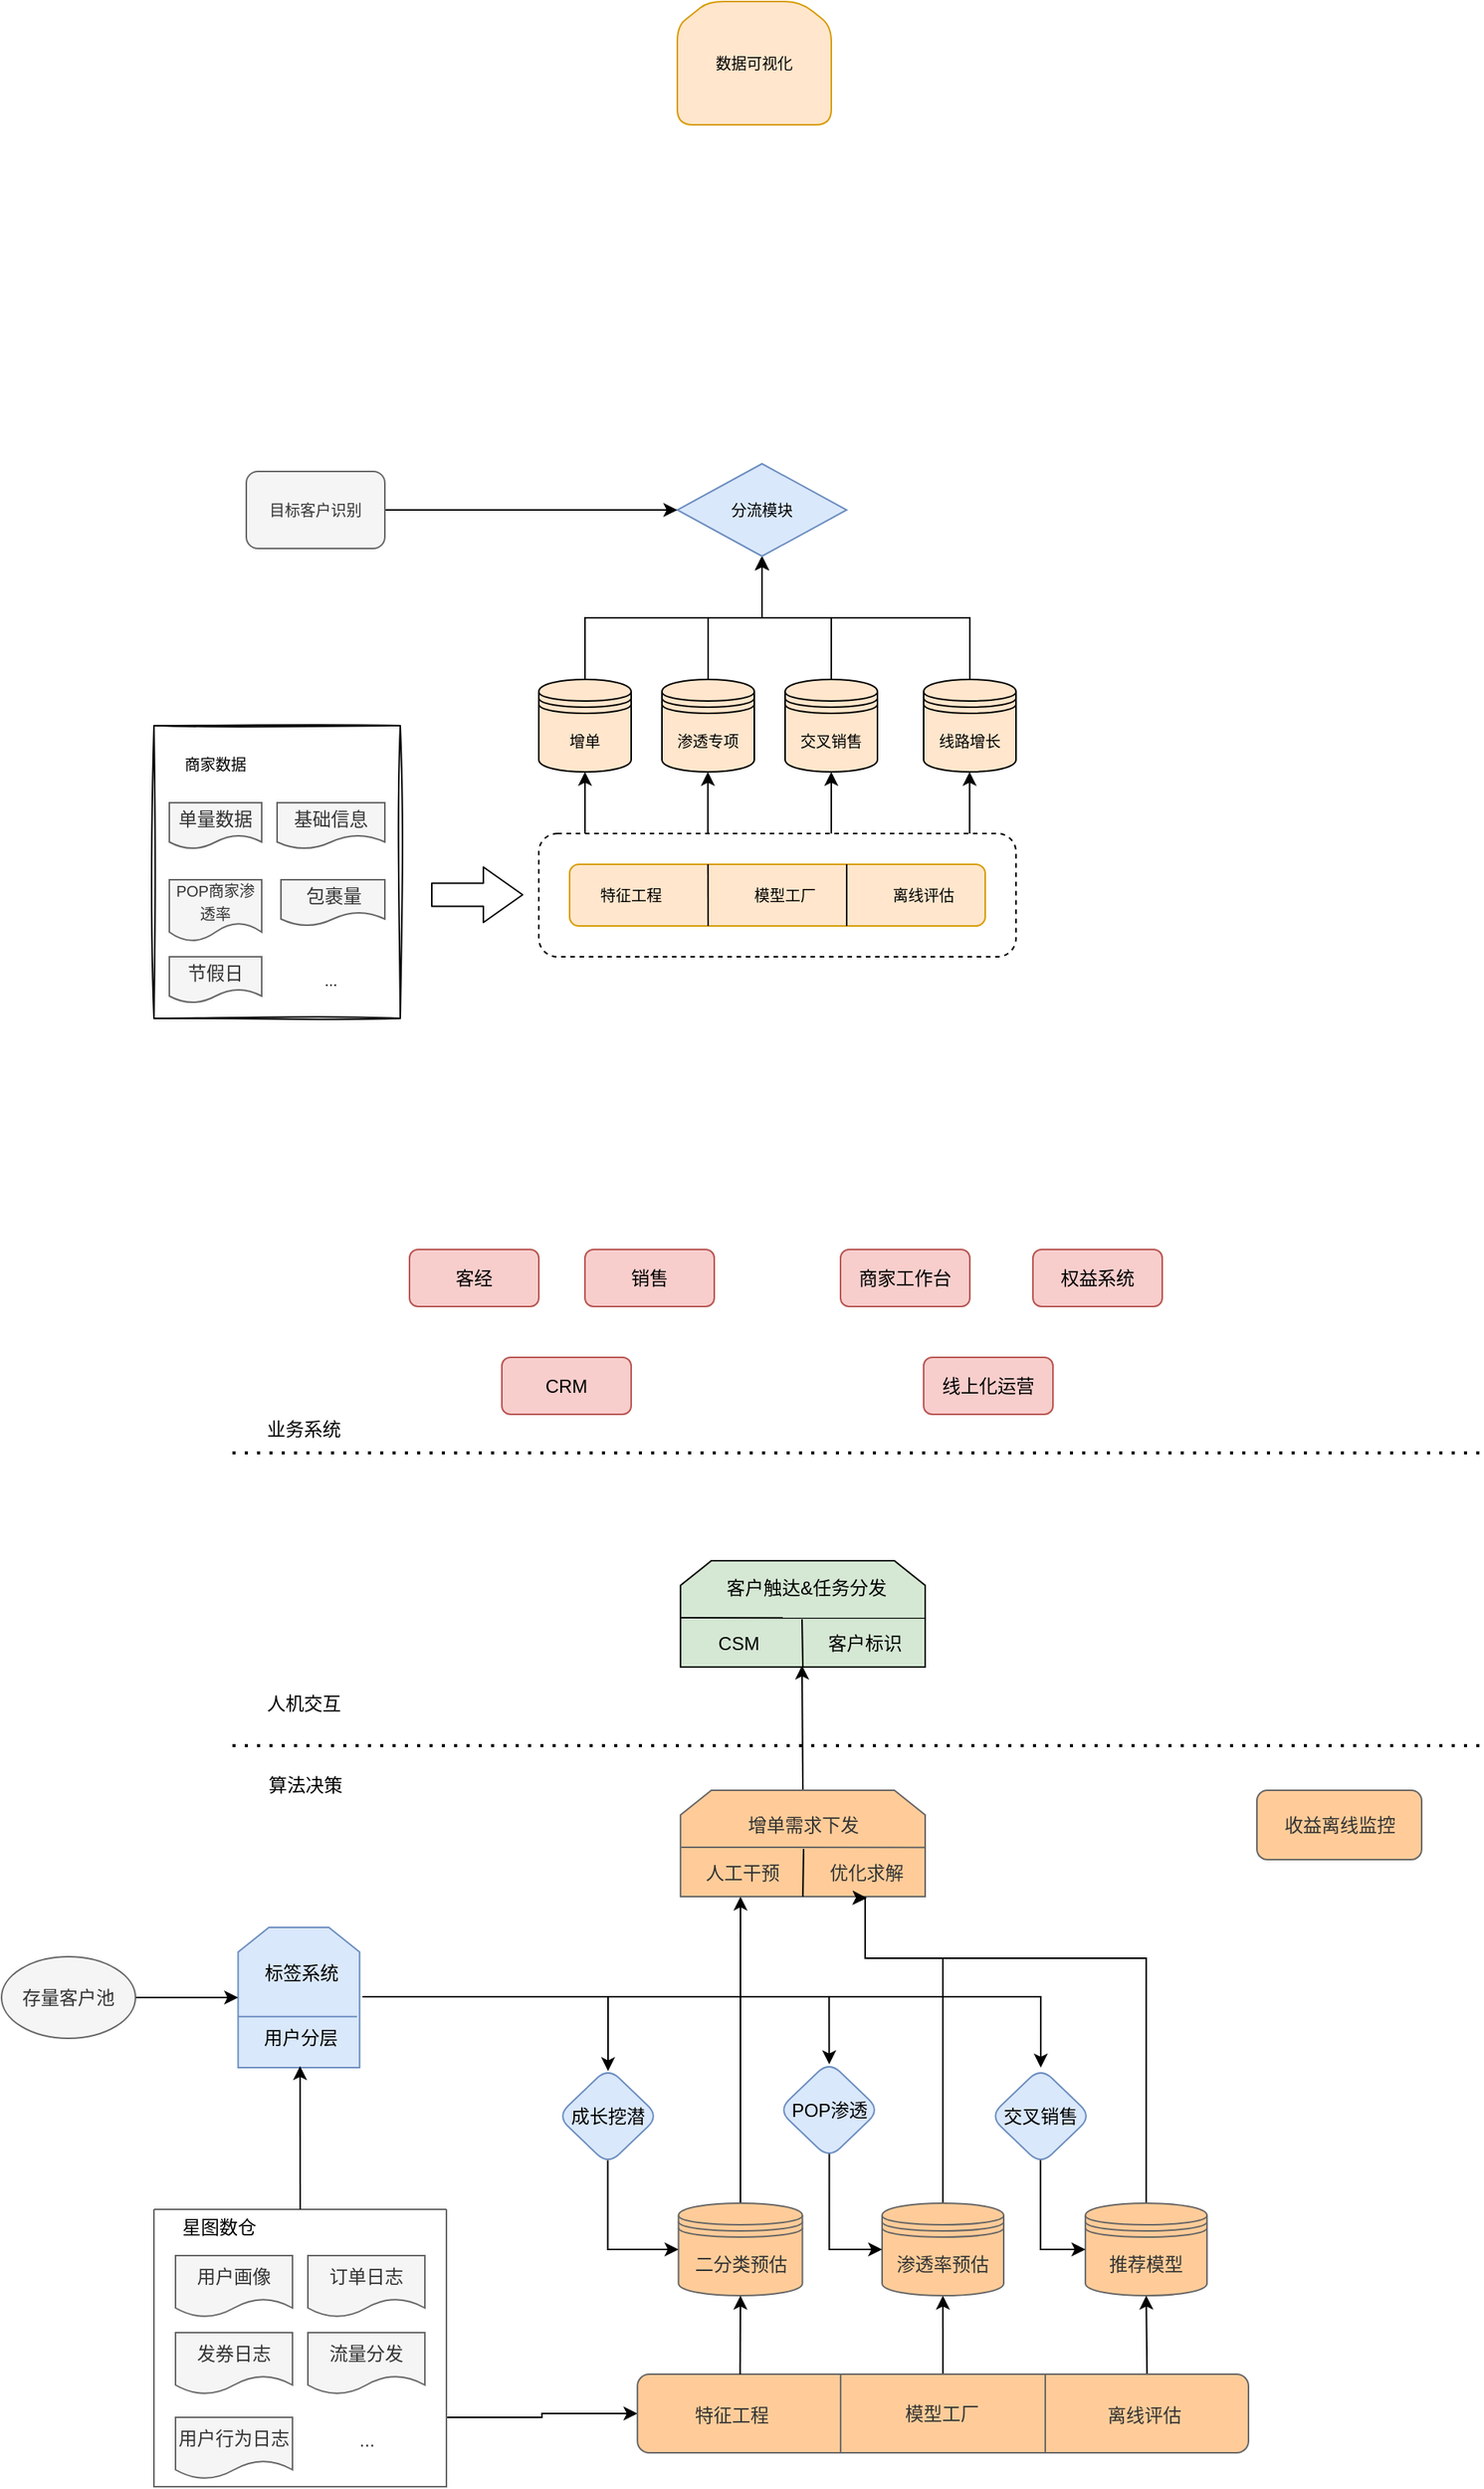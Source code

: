 <mxfile version="20.7.4" type="github">
  <diagram id="52ZfQKwokuSzP9mLPBsB" name="第 1 页">
    <mxGraphModel dx="847" dy="472" grid="1" gridSize="10" guides="1" tooltips="1" connect="1" arrows="1" fold="1" page="1" pageScale="1" pageWidth="827" pageHeight="1169" math="0" shadow="0">
      <root>
        <mxCell id="0" />
        <mxCell id="1" parent="0" />
        <mxCell id="xMCsqhvkA1r1QUdKSH9q-16" value="" style="group" parent="1" vertex="1" connectable="0">
          <mxGeometry x="119" y="500" width="160" height="190" as="geometry" />
        </mxCell>
        <mxCell id="xMCsqhvkA1r1QUdKSH9q-3" value="" style="rounded=0;whiteSpace=wrap;html=1;fillColor=none;sketch=1;" parent="xMCsqhvkA1r1QUdKSH9q-16" vertex="1">
          <mxGeometry width="160" height="190" as="geometry" />
        </mxCell>
        <mxCell id="xMCsqhvkA1r1QUdKSH9q-7" value="单量数据" style="shape=document;whiteSpace=wrap;html=1;boundedLbl=1;fillColor=#f5f5f5;fontColor=#333333;strokeColor=#666666;" parent="xMCsqhvkA1r1QUdKSH9q-16" vertex="1">
          <mxGeometry x="10" y="50" width="60" height="30" as="geometry" />
        </mxCell>
        <mxCell id="xMCsqhvkA1r1QUdKSH9q-8" value="&lt;font style=&quot;font-size: 10px;&quot;&gt;POP商家渗透率&lt;/font&gt;" style="shape=document;whiteSpace=wrap;html=1;boundedLbl=1;fillColor=#f5f5f5;fontColor=#333333;strokeColor=#666666;" parent="xMCsqhvkA1r1QUdKSH9q-16" vertex="1">
          <mxGeometry x="10" y="100" width="60" height="40" as="geometry" />
        </mxCell>
        <mxCell id="xMCsqhvkA1r1QUdKSH9q-9" value="基础信息" style="shape=document;whiteSpace=wrap;html=1;boundedLbl=1;fillColor=#f5f5f5;fontColor=#333333;strokeColor=#666666;" parent="xMCsqhvkA1r1QUdKSH9q-16" vertex="1">
          <mxGeometry x="80" y="50" width="70" height="30" as="geometry" />
        </mxCell>
        <mxCell id="xMCsqhvkA1r1QUdKSH9q-12" value="节假日" style="shape=document;whiteSpace=wrap;html=1;boundedLbl=1;fillColor=#f5f5f5;fontColor=#333333;strokeColor=#666666;" parent="xMCsqhvkA1r1QUdKSH9q-16" vertex="1">
          <mxGeometry x="10" y="150" width="60" height="30" as="geometry" />
        </mxCell>
        <mxCell id="xMCsqhvkA1r1QUdKSH9q-13" value="包裹量" style="shape=document;whiteSpace=wrap;html=1;boundedLbl=1;fillColor=#f5f5f5;fontColor=#333333;strokeColor=#666666;" parent="xMCsqhvkA1r1QUdKSH9q-16" vertex="1">
          <mxGeometry x="82.5" y="100" width="67.5" height="30" as="geometry" />
        </mxCell>
        <mxCell id="xMCsqhvkA1r1QUdKSH9q-14" value="..." style="text;html=1;strokeColor=none;fillColor=none;align=center;verticalAlign=middle;whiteSpace=wrap;rounded=0;sketch=1;fontSize=10;" parent="xMCsqhvkA1r1QUdKSH9q-16" vertex="1">
          <mxGeometry x="85" y="150" width="60" height="30" as="geometry" />
        </mxCell>
        <mxCell id="xMCsqhvkA1r1QUdKSH9q-15" value="商家数据" style="text;html=1;strokeColor=none;fillColor=none;align=center;verticalAlign=middle;whiteSpace=wrap;rounded=0;sketch=1;fontSize=10;" parent="xMCsqhvkA1r1QUdKSH9q-16" vertex="1">
          <mxGeometry x="10" y="10" width="60" height="30" as="geometry" />
        </mxCell>
        <mxCell id="xMCsqhvkA1r1QUdKSH9q-17" value="" style="rounded=1;whiteSpace=wrap;html=1;sketch=0;fontSize=10;fillColor=none;dashed=1;" parent="1" vertex="1">
          <mxGeometry x="369" y="570" width="310" height="80" as="geometry" />
        </mxCell>
        <mxCell id="xMCsqhvkA1r1QUdKSH9q-18" value="" style="rounded=1;whiteSpace=wrap;html=1;sketch=0;fontSize=10;fillColor=#ffe6cc;strokeColor=#d79b00;" parent="1" vertex="1">
          <mxGeometry x="389" y="590" width="270" height="40" as="geometry" />
        </mxCell>
        <mxCell id="xMCsqhvkA1r1QUdKSH9q-20" value="" style="endArrow=none;html=1;rounded=0;fontSize=10;entryX=0.333;entryY=0;entryDx=0;entryDy=0;entryPerimeter=0;" parent="1" target="xMCsqhvkA1r1QUdKSH9q-18" edge="1">
          <mxGeometry width="50" height="50" relative="1" as="geometry">
            <mxPoint x="479" y="630" as="sourcePoint" />
            <mxPoint x="459" y="450" as="targetPoint" />
          </mxGeometry>
        </mxCell>
        <mxCell id="xMCsqhvkA1r1QUdKSH9q-21" value="" style="endArrow=none;html=1;rounded=0;fontSize=10;entryX=0.25;entryY=0;entryDx=0;entryDy=0;exitX=0.25;exitY=1;exitDx=0;exitDy=0;" parent="1" edge="1">
          <mxGeometry width="50" height="50" relative="1" as="geometry">
            <mxPoint x="569" y="630" as="sourcePoint" />
            <mxPoint x="569" y="590" as="targetPoint" />
          </mxGeometry>
        </mxCell>
        <mxCell id="xMCsqhvkA1r1QUdKSH9q-22" value="特征工程" style="text;html=1;strokeColor=none;fillColor=none;align=center;verticalAlign=middle;whiteSpace=wrap;rounded=0;dashed=1;sketch=0;fontSize=10;" parent="1" vertex="1">
          <mxGeometry x="399" y="595" width="60" height="30" as="geometry" />
        </mxCell>
        <mxCell id="xMCsqhvkA1r1QUdKSH9q-23" value="模型工厂" style="text;html=1;strokeColor=none;fillColor=none;align=center;verticalAlign=middle;whiteSpace=wrap;rounded=0;dashed=1;sketch=0;fontSize=10;" parent="1" vertex="1">
          <mxGeometry x="499" y="595" width="60" height="30" as="geometry" />
        </mxCell>
        <mxCell id="xMCsqhvkA1r1QUdKSH9q-24" value="离线评估" style="text;html=1;strokeColor=none;fillColor=none;align=center;verticalAlign=middle;whiteSpace=wrap;rounded=0;dashed=1;sketch=0;fontSize=10;" parent="1" vertex="1">
          <mxGeometry x="589" y="595" width="60" height="30" as="geometry" />
        </mxCell>
        <mxCell id="xMCsqhvkA1r1QUdKSH9q-43" style="edgeStyle=orthogonalEdgeStyle;rounded=0;orthogonalLoop=1;jettySize=auto;html=1;exitX=0.5;exitY=0;exitDx=0;exitDy=0;entryX=0.5;entryY=1;entryDx=0;entryDy=0;fontSize=10;" parent="1" source="xMCsqhvkA1r1QUdKSH9q-26" target="xMCsqhvkA1r1QUdKSH9q-30" edge="1">
          <mxGeometry relative="1" as="geometry" />
        </mxCell>
        <mxCell id="xMCsqhvkA1r1QUdKSH9q-26" value="增单" style="shape=datastore;whiteSpace=wrap;html=1;rounded=0;sketch=0;fontSize=10;fillColor=#ffe6cc;strokeColor=#000000;" parent="1" vertex="1">
          <mxGeometry x="369" y="470" width="60" height="60" as="geometry" />
        </mxCell>
        <mxCell id="xMCsqhvkA1r1QUdKSH9q-44" style="edgeStyle=orthogonalEdgeStyle;rounded=0;orthogonalLoop=1;jettySize=auto;html=1;exitX=0.5;exitY=0;exitDx=0;exitDy=0;fontSize=10;entryX=0.5;entryY=1;entryDx=0;entryDy=0;" parent="1" source="xMCsqhvkA1r1QUdKSH9q-27" target="xMCsqhvkA1r1QUdKSH9q-30" edge="1">
          <mxGeometry relative="1" as="geometry">
            <mxPoint x="519" y="390" as="targetPoint" />
          </mxGeometry>
        </mxCell>
        <mxCell id="xMCsqhvkA1r1QUdKSH9q-27" value="渗透专项" style="shape=datastore;whiteSpace=wrap;html=1;rounded=0;sketch=0;fontSize=10;fillColor=#ffe6cc;strokeColor=#000000;" parent="1" vertex="1">
          <mxGeometry x="449" y="470" width="60" height="60" as="geometry" />
        </mxCell>
        <mxCell id="xMCsqhvkA1r1QUdKSH9q-45" style="edgeStyle=orthogonalEdgeStyle;rounded=0;orthogonalLoop=1;jettySize=auto;html=1;exitX=0.5;exitY=0;exitDx=0;exitDy=0;entryX=0.5;entryY=1;entryDx=0;entryDy=0;fontSize=10;" parent="1" source="xMCsqhvkA1r1QUdKSH9q-28" target="xMCsqhvkA1r1QUdKSH9q-30" edge="1">
          <mxGeometry relative="1" as="geometry" />
        </mxCell>
        <mxCell id="xMCsqhvkA1r1QUdKSH9q-28" value="交叉销售" style="shape=datastore;whiteSpace=wrap;html=1;rounded=0;sketch=0;fontSize=10;fillColor=#ffe6cc;strokeColor=#000000;" parent="1" vertex="1">
          <mxGeometry x="529" y="470" width="60" height="60" as="geometry" />
        </mxCell>
        <mxCell id="xMCsqhvkA1r1QUdKSH9q-46" style="edgeStyle=orthogonalEdgeStyle;rounded=0;orthogonalLoop=1;jettySize=auto;html=1;exitX=0.5;exitY=0;exitDx=0;exitDy=0;entryX=0.5;entryY=1;entryDx=0;entryDy=0;fontSize=10;" parent="1" source="xMCsqhvkA1r1QUdKSH9q-29" target="xMCsqhvkA1r1QUdKSH9q-30" edge="1">
          <mxGeometry relative="1" as="geometry" />
        </mxCell>
        <mxCell id="xMCsqhvkA1r1QUdKSH9q-29" value="线路增长" style="shape=datastore;whiteSpace=wrap;html=1;rounded=0;sketch=0;fontSize=10;fillColor=#ffe6cc;strokeColor=#000000;" parent="1" vertex="1">
          <mxGeometry x="619" y="470" width="60" height="60" as="geometry" />
        </mxCell>
        <mxCell id="xMCsqhvkA1r1QUdKSH9q-30" value="分流模块" style="rhombus;whiteSpace=wrap;html=1;rounded=0;sketch=0;fontSize=10;fillColor=#dae8fc;strokeColor=#6c8ebf;" parent="1" vertex="1">
          <mxGeometry x="459" y="330" width="110" height="60" as="geometry" />
        </mxCell>
        <mxCell id="xMCsqhvkA1r1QUdKSH9q-42" value="数据可视化" style="shape=loopLimit;whiteSpace=wrap;html=1;rounded=1;sketch=0;fontSize=10;fillColor=#ffe6cc;strokeColor=#d79b00;" parent="1" vertex="1">
          <mxGeometry x="459" y="30" width="100" height="80" as="geometry" />
        </mxCell>
        <mxCell id="xMCsqhvkA1r1QUdKSH9q-60" value="" style="endArrow=classic;html=1;sketch=0;fontSize=10;entryX=0.5;entryY=1;entryDx=0;entryDy=0;" parent="1" target="xMCsqhvkA1r1QUdKSH9q-26" edge="1">
          <mxGeometry width="50" height="50" relative="1" as="geometry">
            <mxPoint x="399" y="570" as="sourcePoint" />
            <mxPoint x="369" y="460" as="targetPoint" />
          </mxGeometry>
        </mxCell>
        <mxCell id="xMCsqhvkA1r1QUdKSH9q-61" value="" style="endArrow=classic;html=1;sketch=0;fontSize=10;entryX=0.5;entryY=1;entryDx=0;entryDy=0;" parent="1" edge="1">
          <mxGeometry width="50" height="50" relative="1" as="geometry">
            <mxPoint x="478.84" y="570" as="sourcePoint" />
            <mxPoint x="478.84" y="530" as="targetPoint" />
          </mxGeometry>
        </mxCell>
        <mxCell id="xMCsqhvkA1r1QUdKSH9q-62" value="" style="endArrow=classic;html=1;sketch=0;fontSize=10;entryX=0.5;entryY=1;entryDx=0;entryDy=0;" parent="1" edge="1">
          <mxGeometry width="50" height="50" relative="1" as="geometry">
            <mxPoint x="559.0" y="570" as="sourcePoint" />
            <mxPoint x="559.0" y="530" as="targetPoint" />
          </mxGeometry>
        </mxCell>
        <mxCell id="xMCsqhvkA1r1QUdKSH9q-63" value="" style="endArrow=classic;html=1;sketch=0;fontSize=10;entryX=0.5;entryY=1;entryDx=0;entryDy=0;" parent="1" edge="1">
          <mxGeometry width="50" height="50" relative="1" as="geometry">
            <mxPoint x="648.84" y="570" as="sourcePoint" />
            <mxPoint x="648.84" y="530" as="targetPoint" />
          </mxGeometry>
        </mxCell>
        <mxCell id="xMCsqhvkA1r1QUdKSH9q-64" value="" style="shape=flexArrow;endArrow=classic;html=1;sketch=0;fontSize=10;width=15;endSize=8.167;" parent="1" edge="1">
          <mxGeometry width="50" height="50" relative="1" as="geometry">
            <mxPoint x="299" y="609.75" as="sourcePoint" />
            <mxPoint x="359" y="609.75" as="targetPoint" />
          </mxGeometry>
        </mxCell>
        <mxCell id="xMCsqhvkA1r1QUdKSH9q-68" style="edgeStyle=none;sketch=0;orthogonalLoop=1;jettySize=auto;html=1;exitX=1;exitY=0.5;exitDx=0;exitDy=0;entryX=0;entryY=0.5;entryDx=0;entryDy=0;fontSize=10;" parent="1" source="xMCsqhvkA1r1QUdKSH9q-67" target="xMCsqhvkA1r1QUdKSH9q-30" edge="1">
          <mxGeometry relative="1" as="geometry" />
        </mxCell>
        <mxCell id="xMCsqhvkA1r1QUdKSH9q-67" value="目标客户识别" style="rounded=1;whiteSpace=wrap;html=1;sketch=0;fontSize=10;fillColor=#f5f5f5;strokeColor=#666666;fontColor=#333333;" parent="1" vertex="1">
          <mxGeometry x="179" y="335" width="90" height="50" as="geometry" />
        </mxCell>
        <mxCell id="-uwJ-fm3wnrBint52j6f-3" style="edgeStyle=orthogonalEdgeStyle;rounded=0;orthogonalLoop=1;jettySize=auto;html=1;exitX=1;exitY=0.75;exitDx=0;exitDy=0;entryX=0;entryY=0.5;entryDx=0;entryDy=0;strokeWidth=1;" edge="1" parent="1" source="-uwJ-fm3wnrBint52j6f-5" target="-uwJ-fm3wnrBint52j6f-65">
          <mxGeometry relative="1" as="geometry" />
        </mxCell>
        <mxCell id="-uwJ-fm3wnrBint52j6f-5" value="" style="swimlane;startSize=0;rounded=1;arcSize=38;fillColor=#f5f5f5;fontColor=#333333;strokeColor=#666666;" vertex="1" parent="1">
          <mxGeometry x="119.0" y="1463" width="190" height="180" as="geometry">
            <mxRectangle x="60" y="825" width="50" height="40" as="alternateBounds" />
          </mxGeometry>
        </mxCell>
        <mxCell id="-uwJ-fm3wnrBint52j6f-6" value="用户画像" style="shape=document;whiteSpace=wrap;html=1;boundedLbl=1;rounded=1;fillColor=#f5f5f5;fontColor=#333333;strokeColor=#666666;" vertex="1" parent="-uwJ-fm3wnrBint52j6f-5">
          <mxGeometry x="14" y="30" width="76" height="40" as="geometry" />
        </mxCell>
        <mxCell id="-uwJ-fm3wnrBint52j6f-7" value="订单日志" style="shape=document;whiteSpace=wrap;html=1;boundedLbl=1;rounded=1;fillColor=#f5f5f5;fontColor=#333333;strokeColor=#666666;" vertex="1" parent="-uwJ-fm3wnrBint52j6f-5">
          <mxGeometry x="100" y="30" width="76" height="40" as="geometry" />
        </mxCell>
        <mxCell id="-uwJ-fm3wnrBint52j6f-8" value="发券日志" style="shape=document;whiteSpace=wrap;html=1;boundedLbl=1;rounded=1;fillColor=#f5f5f5;fontColor=#333333;strokeColor=#666666;" vertex="1" parent="-uwJ-fm3wnrBint52j6f-5">
          <mxGeometry x="14" y="80" width="76" height="40" as="geometry" />
        </mxCell>
        <mxCell id="-uwJ-fm3wnrBint52j6f-9" value="流量分发" style="shape=document;whiteSpace=wrap;html=1;boundedLbl=1;rounded=1;fillColor=#f5f5f5;fontColor=#333333;strokeColor=#666666;" vertex="1" parent="-uwJ-fm3wnrBint52j6f-5">
          <mxGeometry x="100" y="80" width="76" height="40" as="geometry" />
        </mxCell>
        <mxCell id="-uwJ-fm3wnrBint52j6f-10" value="用户行为日志" style="shape=document;whiteSpace=wrap;html=1;boundedLbl=1;rounded=1;fillColor=#f5f5f5;fontColor=#333333;strokeColor=#666666;" vertex="1" parent="-uwJ-fm3wnrBint52j6f-5">
          <mxGeometry x="14" y="135" width="76" height="40" as="geometry" />
        </mxCell>
        <mxCell id="-uwJ-fm3wnrBint52j6f-11" value="..." style="text;html=1;align=center;verticalAlign=middle;resizable=0;points=[];autosize=1;strokeColor=none;fillColor=none;fontColor=#333333;" vertex="1" parent="-uwJ-fm3wnrBint52j6f-5">
          <mxGeometry x="123" y="135" width="30" height="30" as="geometry" />
        </mxCell>
        <mxCell id="-uwJ-fm3wnrBint52j6f-12" value="收益离线监控" style="rounded=1;whiteSpace=wrap;html=1;fillColor=#FFCC99;fontColor=#333333;strokeColor=#666666;" vertex="1" parent="1">
          <mxGeometry x="835.5" y="1191" width="107" height="45" as="geometry" />
        </mxCell>
        <mxCell id="-uwJ-fm3wnrBint52j6f-103" style="edgeStyle=orthogonalEdgeStyle;rounded=0;orthogonalLoop=1;jettySize=auto;html=1;exitX=0.5;exitY=0;exitDx=0;exitDy=0;entryX=0.492;entryY=1;entryDx=0;entryDy=0;entryPerimeter=0;" edge="1" parent="1" source="-uwJ-fm3wnrBint52j6f-17" target="-uwJ-fm3wnrBint52j6f-64">
          <mxGeometry relative="1" as="geometry" />
        </mxCell>
        <mxCell id="-uwJ-fm3wnrBint52j6f-17" value="二分类预估" style="shape=datastore;whiteSpace=wrap;html=1;rounded=1;glass=0;sketch=0;strokeWidth=1;fillColor=#FFCC99;fontColor=#333333;strokeColor=#666666;" vertex="1" parent="1">
          <mxGeometry x="459.75" y="1459" width="80.5" height="60" as="geometry" />
        </mxCell>
        <mxCell id="-uwJ-fm3wnrBint52j6f-19" value="客经" style="rounded=1;whiteSpace=wrap;html=1;glass=0;sketch=0;strokeWidth=1;fillColor=#f8cecc;strokeColor=#b85450;" vertex="1" parent="1">
          <mxGeometry x="285" y="840" width="84" height="37" as="geometry" />
        </mxCell>
        <mxCell id="-uwJ-fm3wnrBint52j6f-20" value="" style="shape=loopLimit;whiteSpace=wrap;html=1;rounded=0;sketch=0;size=20;fillColor=#dae8fc;strokeColor=#6c8ebf;" vertex="1" parent="1">
          <mxGeometry x="173.69" y="1280" width="78.92" height="91" as="geometry" />
        </mxCell>
        <mxCell id="-uwJ-fm3wnrBint52j6f-93" style="edgeStyle=orthogonalEdgeStyle;rounded=0;orthogonalLoop=1;jettySize=auto;html=1;exitX=1;exitY=1;exitDx=0;exitDy=0;entryX=0.5;entryY=0;entryDx=0;entryDy=0;" edge="1" parent="1" source="-uwJ-fm3wnrBint52j6f-22" target="-uwJ-fm3wnrBint52j6f-86">
          <mxGeometry relative="1" as="geometry">
            <Array as="points">
              <mxPoint x="695" y="1325" />
            </Array>
          </mxGeometry>
        </mxCell>
        <mxCell id="-uwJ-fm3wnrBint52j6f-99" style="edgeStyle=orthogonalEdgeStyle;rounded=0;orthogonalLoop=1;jettySize=auto;html=1;exitX=1;exitY=1;exitDx=0;exitDy=0;entryX=0.5;entryY=0.036;entryDx=0;entryDy=0;entryPerimeter=0;" edge="1" parent="1" source="-uwJ-fm3wnrBint52j6f-22" target="-uwJ-fm3wnrBint52j6f-85">
          <mxGeometry relative="1" as="geometry">
            <Array as="points">
              <mxPoint x="414" y="1325" />
            </Array>
          </mxGeometry>
        </mxCell>
        <mxCell id="-uwJ-fm3wnrBint52j6f-100" style="edgeStyle=orthogonalEdgeStyle;rounded=0;orthogonalLoop=1;jettySize=auto;html=1;exitX=1;exitY=1;exitDx=0;exitDy=0;entryX=0.501;entryY=0.029;entryDx=0;entryDy=0;entryPerimeter=0;" edge="1" parent="1" source="-uwJ-fm3wnrBint52j6f-22" target="-uwJ-fm3wnrBint52j6f-84">
          <mxGeometry relative="1" as="geometry">
            <Array as="points">
              <mxPoint x="558" y="1325" />
            </Array>
          </mxGeometry>
        </mxCell>
        <mxCell id="-uwJ-fm3wnrBint52j6f-22" value="标签系统" style="text;html=1;strokeColor=none;fillColor=none;align=center;verticalAlign=middle;whiteSpace=wrap;rounded=0;sketch=0;" vertex="1" parent="1">
          <mxGeometry x="174.61" y="1295" width="80" height="30" as="geometry" />
        </mxCell>
        <mxCell id="-uwJ-fm3wnrBint52j6f-23" value="" style="endArrow=none;html=1;rounded=0;exitX=-0.01;exitY=0.572;exitDx=0;exitDy=0;exitPerimeter=0;fillColor=#dae8fc;strokeColor=#6c8ebf;" edge="1" parent="1">
          <mxGeometry width="50" height="50" relative="1" as="geometry">
            <mxPoint x="173.4" y="1337.9" as="sourcePoint" />
            <mxPoint x="250.9" y="1337.9" as="targetPoint" />
          </mxGeometry>
        </mxCell>
        <mxCell id="-uwJ-fm3wnrBint52j6f-24" value="用户分层" style="text;html=1;align=center;verticalAlign=middle;resizable=0;points=[];autosize=1;strokeColor=none;fillColor=none;" vertex="1" parent="1">
          <mxGeometry x="179.11" y="1337" width="70" height="30" as="geometry" />
        </mxCell>
        <mxCell id="-uwJ-fm3wnrBint52j6f-25" value="" style="endArrow=classic;html=1;rounded=0;strokeWidth=1;exitX=0.5;exitY=0;exitDx=0;exitDy=0;" edge="1" parent="1" source="-uwJ-fm3wnrBint52j6f-5">
          <mxGeometry width="50" height="50" relative="1" as="geometry">
            <mxPoint x="310.92" y="1292" as="sourcePoint" />
            <mxPoint x="213.92" y="1370" as="targetPoint" />
          </mxGeometry>
        </mxCell>
        <mxCell id="-uwJ-fm3wnrBint52j6f-53" value="" style="endArrow=none;dashed=1;html=1;dashPattern=1 3;strokeWidth=2;rounded=0;" edge="1" parent="1">
          <mxGeometry width="50" height="50" relative="1" as="geometry">
            <mxPoint x="170" y="1162" as="sourcePoint" />
            <mxPoint x="980" y="1162" as="targetPoint" />
          </mxGeometry>
        </mxCell>
        <mxCell id="-uwJ-fm3wnrBint52j6f-111" style="edgeStyle=orthogonalEdgeStyle;rounded=0;orthogonalLoop=1;jettySize=auto;html=1;exitX=0.5;exitY=0;exitDx=0;exitDy=0;" edge="1" parent="1" source="-uwJ-fm3wnrBint52j6f-58">
          <mxGeometry relative="1" as="geometry">
            <mxPoint x="540" y="1110" as="targetPoint" />
          </mxGeometry>
        </mxCell>
        <mxCell id="-uwJ-fm3wnrBint52j6f-58" value="" style="shape=loopLimit;whiteSpace=wrap;html=1;rounded=0;sketch=0;size=20;container=0;fillColor=#FFCC99;fontColor=#333333;strokeColor=#666666;" vertex="1" parent="1">
          <mxGeometry x="461.08" y="1191" width="158.92" height="69" as="geometry" />
        </mxCell>
        <mxCell id="-uwJ-fm3wnrBint52j6f-59" value="" style="endArrow=none;html=1;rounded=0;entryX=0.999;entryY=0.538;entryDx=0;entryDy=0;exitX=0.003;exitY=0.536;exitDx=0;exitDy=0;exitPerimeter=0;entryPerimeter=0;fillColor=#f5f5f5;strokeColor=#666666;" edge="1" parent="1" source="-uwJ-fm3wnrBint52j6f-58" target="-uwJ-fm3wnrBint52j6f-58">
          <mxGeometry width="50" height="50" relative="1" as="geometry">
            <mxPoint x="461.08" y="1230.087" as="sourcePoint" />
            <mxPoint x="581.92" y="1229.221" as="targetPoint" />
          </mxGeometry>
        </mxCell>
        <mxCell id="-uwJ-fm3wnrBint52j6f-62" value="优化求解" style="text;html=1;strokeColor=none;fillColor=none;align=center;verticalAlign=middle;whiteSpace=wrap;rounded=0;sketch=0;container=0;fontColor=#333333;" vertex="1" parent="1">
          <mxGeometry x="552.0" y="1229.997" width="60.0" height="30.923" as="geometry" />
        </mxCell>
        <mxCell id="-uwJ-fm3wnrBint52j6f-63" value="增单需求下发" style="text;html=1;strokeColor=none;fillColor=none;align=center;verticalAlign=middle;whiteSpace=wrap;rounded=0;sketch=0;container=0;fontColor=#333333;" vertex="1" parent="1">
          <mxGeometry x="486" y="1198.04" width="110" height="30.92" as="geometry" />
        </mxCell>
        <mxCell id="-uwJ-fm3wnrBint52j6f-64" value="人工干预" style="text;html=1;align=center;verticalAlign=middle;resizable=0;points=[];autosize=1;strokeColor=none;fillColor=none;container=0;fontColor=#333333;" vertex="1" parent="1">
          <mxGeometry x="465.58" y="1229.997" width="70" height="30" as="geometry" />
        </mxCell>
        <mxCell id="-uwJ-fm3wnrBint52j6f-90" style="edgeStyle=orthogonalEdgeStyle;rounded=0;orthogonalLoop=1;jettySize=auto;html=1;exitX=0.5;exitY=0;exitDx=0;exitDy=0;entryX=0.5;entryY=1;entryDx=0;entryDy=0;" edge="1" parent="1" source="-uwJ-fm3wnrBint52j6f-65" target="-uwJ-fm3wnrBint52j6f-80">
          <mxGeometry relative="1" as="geometry" />
        </mxCell>
        <mxCell id="-uwJ-fm3wnrBint52j6f-65" value="模型工厂" style="shape=process;whiteSpace=wrap;html=1;backgroundOutline=1;rounded=1;glass=0;sketch=0;strokeWidth=1;size=0.333;fillColor=#FFCC99;fontColor=#333333;strokeColor=#666666;" vertex="1" parent="1">
          <mxGeometry x="433.08" y="1570" width="396.92" height="51" as="geometry" />
        </mxCell>
        <mxCell id="-uwJ-fm3wnrBint52j6f-66" value="特征工程" style="text;html=1;align=center;verticalAlign=middle;resizable=0;points=[];autosize=1;strokeColor=none;fillColor=none;fontColor=#333333;" vertex="1" parent="1">
          <mxGeometry x="459" y="1582" width="70" height="30" as="geometry" />
        </mxCell>
        <mxCell id="-uwJ-fm3wnrBint52j6f-67" value="离线评估" style="text;html=1;align=center;verticalAlign=middle;resizable=0;points=[];autosize=1;strokeColor=none;fillColor=none;fontColor=#333333;" vertex="1" parent="1">
          <mxGeometry x="727.08" y="1582" width="70" height="30" as="geometry" />
        </mxCell>
        <mxCell id="-uwJ-fm3wnrBint52j6f-68" value="算法决策" style="text;html=1;align=center;verticalAlign=middle;resizable=0;points=[];autosize=1;strokeColor=none;fillColor=none;" vertex="1" parent="1">
          <mxGeometry x="182" y="1172.5" width="70" height="30" as="geometry" />
        </mxCell>
        <mxCell id="-uwJ-fm3wnrBint52j6f-69" value="人机交互" style="text;html=1;align=center;verticalAlign=middle;resizable=0;points=[];autosize=1;strokeColor=none;fillColor=none;" vertex="1" parent="1">
          <mxGeometry x="181" y="1120" width="70" height="30" as="geometry" />
        </mxCell>
        <mxCell id="-uwJ-fm3wnrBint52j6f-70" value="星图数仓" style="text;html=1;align=center;verticalAlign=middle;resizable=0;points=[];autosize=1;strokeColor=none;fillColor=none;" vertex="1" parent="1">
          <mxGeometry x="126.0" y="1460" width="70" height="30" as="geometry" />
        </mxCell>
        <mxCell id="-uwJ-fm3wnrBint52j6f-71" value="" style="endArrow=none;dashed=1;html=1;dashPattern=1 3;strokeWidth=2;rounded=0;" edge="1" parent="1">
          <mxGeometry width="50" height="50" relative="1" as="geometry">
            <mxPoint x="170" y="972" as="sourcePoint" />
            <mxPoint x="980" y="972" as="targetPoint" />
          </mxGeometry>
        </mxCell>
        <mxCell id="-uwJ-fm3wnrBint52j6f-72" value="业务系统" style="text;html=1;align=center;verticalAlign=middle;resizable=0;points=[];autosize=1;strokeColor=none;fillColor=none;" vertex="1" parent="1">
          <mxGeometry x="181" y="942" width="70" height="30" as="geometry" />
        </mxCell>
        <mxCell id="-uwJ-fm3wnrBint52j6f-74" value="CRM" style="rounded=1;whiteSpace=wrap;html=1;glass=0;sketch=0;strokeWidth=1;fillColor=#f8cecc;strokeColor=#b85450;" vertex="1" parent="1">
          <mxGeometry x="345" y="910" width="84" height="37" as="geometry" />
        </mxCell>
        <mxCell id="-uwJ-fm3wnrBint52j6f-77" style="edgeStyle=orthogonalEdgeStyle;rounded=0;orthogonalLoop=1;jettySize=auto;html=1;exitX=1;exitY=0.5;exitDx=0;exitDy=0;entryX=0;entryY=0.5;entryDx=0;entryDy=0;" edge="1" parent="1" source="-uwJ-fm3wnrBint52j6f-75" target="-uwJ-fm3wnrBint52j6f-20">
          <mxGeometry relative="1" as="geometry" />
        </mxCell>
        <mxCell id="-uwJ-fm3wnrBint52j6f-75" value="存量客户池" style="ellipse;whiteSpace=wrap;html=1;fillColor=#f5f5f5;fontColor=#333333;strokeColor=#666666;" vertex="1" parent="1">
          <mxGeometry x="20" y="1299" width="87" height="53" as="geometry" />
        </mxCell>
        <mxCell id="-uwJ-fm3wnrBint52j6f-104" style="edgeStyle=orthogonalEdgeStyle;rounded=0;orthogonalLoop=1;jettySize=auto;html=1;exitX=0.5;exitY=0;exitDx=0;exitDy=0;entryX=0.5;entryY=1;entryDx=0;entryDy=0;" edge="1" parent="1" source="-uwJ-fm3wnrBint52j6f-79" target="-uwJ-fm3wnrBint52j6f-62">
          <mxGeometry relative="1" as="geometry">
            <Array as="points">
              <mxPoint x="764" y="1300" />
              <mxPoint x="581" y="1300" />
            </Array>
          </mxGeometry>
        </mxCell>
        <mxCell id="-uwJ-fm3wnrBint52j6f-79" value="推荐模型" style="shape=datastore;whiteSpace=wrap;html=1;rounded=1;glass=0;sketch=0;strokeWidth=1;fillColor=#FFCC99;fontColor=#333333;strokeColor=#666666;" vertex="1" parent="1">
          <mxGeometry x="724.08" y="1459" width="79" height="60" as="geometry" />
        </mxCell>
        <mxCell id="-uwJ-fm3wnrBint52j6f-102" style="edgeStyle=orthogonalEdgeStyle;rounded=0;orthogonalLoop=1;jettySize=auto;html=1;exitX=0.5;exitY=0;exitDx=0;exitDy=0;entryX=0.5;entryY=1;entryDx=0;entryDy=0;" edge="1" parent="1" source="-uwJ-fm3wnrBint52j6f-80" target="-uwJ-fm3wnrBint52j6f-62">
          <mxGeometry relative="1" as="geometry">
            <Array as="points">
              <mxPoint x="631" y="1300" />
              <mxPoint x="581" y="1300" />
            </Array>
          </mxGeometry>
        </mxCell>
        <mxCell id="-uwJ-fm3wnrBint52j6f-80" value="渗透率预估" style="shape=datastore;whiteSpace=wrap;html=1;rounded=1;glass=0;sketch=0;strokeWidth=1;fillColor=#FFCC99;fontColor=#333333;strokeColor=#666666;" vertex="1" parent="1">
          <mxGeometry x="592" y="1459" width="79" height="60" as="geometry" />
        </mxCell>
        <mxCell id="-uwJ-fm3wnrBint52j6f-95" style="edgeStyle=orthogonalEdgeStyle;rounded=0;orthogonalLoop=1;jettySize=auto;html=1;exitX=0.502;exitY=0.951;exitDx=0;exitDy=0;entryX=0;entryY=0.5;entryDx=0;entryDy=0;exitPerimeter=0;" edge="1" parent="1" source="-uwJ-fm3wnrBint52j6f-84" target="-uwJ-fm3wnrBint52j6f-80">
          <mxGeometry relative="1" as="geometry">
            <Array as="points">
              <mxPoint x="558" y="1489" />
            </Array>
          </mxGeometry>
        </mxCell>
        <mxCell id="-uwJ-fm3wnrBint52j6f-84" value="POP渗透" style="rhombus;whiteSpace=wrap;html=1;rounded=1;fillColor=#dae8fc;strokeColor=#6c8ebf;" vertex="1" parent="1">
          <mxGeometry x="524.58" y="1367" width="66" height="63" as="geometry" />
        </mxCell>
        <mxCell id="-uwJ-fm3wnrBint52j6f-94" style="edgeStyle=orthogonalEdgeStyle;rounded=0;orthogonalLoop=1;jettySize=auto;html=1;exitX=0.497;exitY=0.954;exitDx=0;exitDy=0;entryX=0;entryY=0.5;entryDx=0;entryDy=0;exitPerimeter=0;" edge="1" parent="1" source="-uwJ-fm3wnrBint52j6f-85" target="-uwJ-fm3wnrBint52j6f-17">
          <mxGeometry relative="1" as="geometry">
            <Array as="points">
              <mxPoint x="414" y="1489" />
            </Array>
          </mxGeometry>
        </mxCell>
        <mxCell id="-uwJ-fm3wnrBint52j6f-85" value="成长挖潜" style="rhombus;whiteSpace=wrap;html=1;rounded=1;fillColor=#dae8fc;strokeColor=#6c8ebf;" vertex="1" parent="1">
          <mxGeometry x="381" y="1371" width="66" height="63" as="geometry" />
        </mxCell>
        <mxCell id="-uwJ-fm3wnrBint52j6f-96" style="edgeStyle=orthogonalEdgeStyle;rounded=0;orthogonalLoop=1;jettySize=auto;html=1;exitX=0.497;exitY=0.946;exitDx=0;exitDy=0;entryX=0;entryY=0.5;entryDx=0;entryDy=0;exitPerimeter=0;" edge="1" parent="1" source="-uwJ-fm3wnrBint52j6f-86" target="-uwJ-fm3wnrBint52j6f-79">
          <mxGeometry relative="1" as="geometry" />
        </mxCell>
        <mxCell id="-uwJ-fm3wnrBint52j6f-86" value="交叉销售" style="rhombus;whiteSpace=wrap;html=1;rounded=1;fillColor=#dae8fc;strokeColor=#6c8ebf;" vertex="1" parent="1">
          <mxGeometry x="662.08" y="1371" width="66" height="63" as="geometry" />
        </mxCell>
        <mxCell id="-uwJ-fm3wnrBint52j6f-91" value="" style="endArrow=classic;html=1;rounded=0;entryX=0.5;entryY=1;entryDx=0;entryDy=0;exitX=0.168;exitY=-0.001;exitDx=0;exitDy=0;exitPerimeter=0;" edge="1" parent="1" source="-uwJ-fm3wnrBint52j6f-65" target="-uwJ-fm3wnrBint52j6f-17">
          <mxGeometry width="50" height="50" relative="1" as="geometry">
            <mxPoint x="480" y="1570" as="sourcePoint" />
            <mxPoint x="530" y="1520" as="targetPoint" />
          </mxGeometry>
        </mxCell>
        <mxCell id="-uwJ-fm3wnrBint52j6f-92" value="" style="endArrow=classic;html=1;rounded=0;entryX=0.5;entryY=1;entryDx=0;entryDy=0;exitX=0.834;exitY=-0.01;exitDx=0;exitDy=0;exitPerimeter=0;" edge="1" parent="1" source="-uwJ-fm3wnrBint52j6f-65" target="-uwJ-fm3wnrBint52j6f-79">
          <mxGeometry width="50" height="50" relative="1" as="geometry">
            <mxPoint x="740" y="1570" as="sourcePoint" />
            <mxPoint x="790" y="1520" as="targetPoint" />
          </mxGeometry>
        </mxCell>
        <mxCell id="-uwJ-fm3wnrBint52j6f-101" value="" style="endArrow=none;html=1;rounded=0;exitX=0.5;exitY=1;exitDx=0;exitDy=0;entryX=0.5;entryY=1;entryDx=0;entryDy=0;" edge="1" parent="1" source="-uwJ-fm3wnrBint52j6f-58" target="-uwJ-fm3wnrBint52j6f-63">
          <mxGeometry width="50" height="50" relative="1" as="geometry">
            <mxPoint x="530" y="1280" as="sourcePoint" />
            <mxPoint x="540" y="1230" as="targetPoint" />
          </mxGeometry>
        </mxCell>
        <mxCell id="-uwJ-fm3wnrBint52j6f-105" value="" style="shape=loopLimit;whiteSpace=wrap;html=1;rounded=0;sketch=0;size=20;container=0;fillColor=#d5e8d4;strokeColor=#000000;" vertex="1" parent="1">
          <mxGeometry x="461.08" y="1042.04" width="158.92" height="69" as="geometry" />
        </mxCell>
        <mxCell id="-uwJ-fm3wnrBint52j6f-106" value="" style="endArrow=none;html=1;rounded=0;entryX=0.999;entryY=0.538;entryDx=0;entryDy=0;exitX=0.003;exitY=0.536;exitDx=0;exitDy=0;exitPerimeter=0;entryPerimeter=0;fillColor=#d5e8d4;strokeColor=#000000;" edge="1" parent="1" source="-uwJ-fm3wnrBint52j6f-105" target="-uwJ-fm3wnrBint52j6f-105">
          <mxGeometry width="50" height="50" relative="1" as="geometry">
            <mxPoint x="461.08" y="1081.127" as="sourcePoint" />
            <mxPoint x="581.92" y="1080.261" as="targetPoint" />
          </mxGeometry>
        </mxCell>
        <mxCell id="-uwJ-fm3wnrBint52j6f-107" value="客户标识" style="text;html=1;strokeColor=none;fillColor=#d5e8d4;align=center;verticalAlign=middle;whiteSpace=wrap;rounded=0;sketch=0;container=0;" vertex="1" parent="1">
          <mxGeometry x="551" y="1086" width="60" height="20" as="geometry" />
        </mxCell>
        <mxCell id="-uwJ-fm3wnrBint52j6f-108" value="客户触达&amp;amp;任务分发" style="text;html=1;strokeColor=none;fillColor=#d5e8d4;align=center;verticalAlign=middle;whiteSpace=wrap;rounded=0;sketch=0;container=0;" vertex="1" parent="1">
          <mxGeometry x="486" y="1049.08" width="114" height="20.92" as="geometry" />
        </mxCell>
        <mxCell id="-uwJ-fm3wnrBint52j6f-110" value="" style="endArrow=none;html=1;rounded=0;exitX=0.5;exitY=1;exitDx=0;exitDy=0;fillColor=#d5e8d4;strokeColor=#000000;" edge="1" parent="1" source="-uwJ-fm3wnrBint52j6f-105">
          <mxGeometry width="50" height="50" relative="1" as="geometry">
            <mxPoint x="530" y="1131.04" as="sourcePoint" />
            <mxPoint x="540" y="1080" as="targetPoint" />
          </mxGeometry>
        </mxCell>
        <mxCell id="-uwJ-fm3wnrBint52j6f-112" value="销售" style="rounded=1;whiteSpace=wrap;html=1;glass=0;sketch=0;strokeWidth=1;fillColor=#f8cecc;strokeColor=#b85450;" vertex="1" parent="1">
          <mxGeometry x="399" y="840" width="84" height="37" as="geometry" />
        </mxCell>
        <mxCell id="-uwJ-fm3wnrBint52j6f-113" value="CSM" style="text;html=1;strokeColor=none;fillColor=#d5e8d4;align=center;verticalAlign=middle;whiteSpace=wrap;rounded=0;sketch=0;container=0;" vertex="1" parent="1">
          <mxGeometry x="469" y="1086" width="60" height="20" as="geometry" />
        </mxCell>
        <mxCell id="-uwJ-fm3wnrBint52j6f-114" value="线上化运营" style="rounded=1;whiteSpace=wrap;html=1;glass=0;sketch=0;strokeWidth=1;fillColor=#f8cecc;strokeColor=#b85450;" vertex="1" parent="1">
          <mxGeometry x="619" y="910" width="84" height="37" as="geometry" />
        </mxCell>
        <mxCell id="-uwJ-fm3wnrBint52j6f-115" value="商家工作台" style="rounded=1;whiteSpace=wrap;html=1;glass=0;sketch=0;strokeWidth=1;fillColor=#f8cecc;strokeColor=#b85450;" vertex="1" parent="1">
          <mxGeometry x="565" y="840" width="84" height="37" as="geometry" />
        </mxCell>
        <mxCell id="-uwJ-fm3wnrBint52j6f-116" value="权益系统" style="rounded=1;whiteSpace=wrap;html=1;glass=0;sketch=0;strokeWidth=1;fillColor=#f8cecc;strokeColor=#b85450;" vertex="1" parent="1">
          <mxGeometry x="690" y="840" width="84" height="37" as="geometry" />
        </mxCell>
      </root>
    </mxGraphModel>
  </diagram>
</mxfile>
